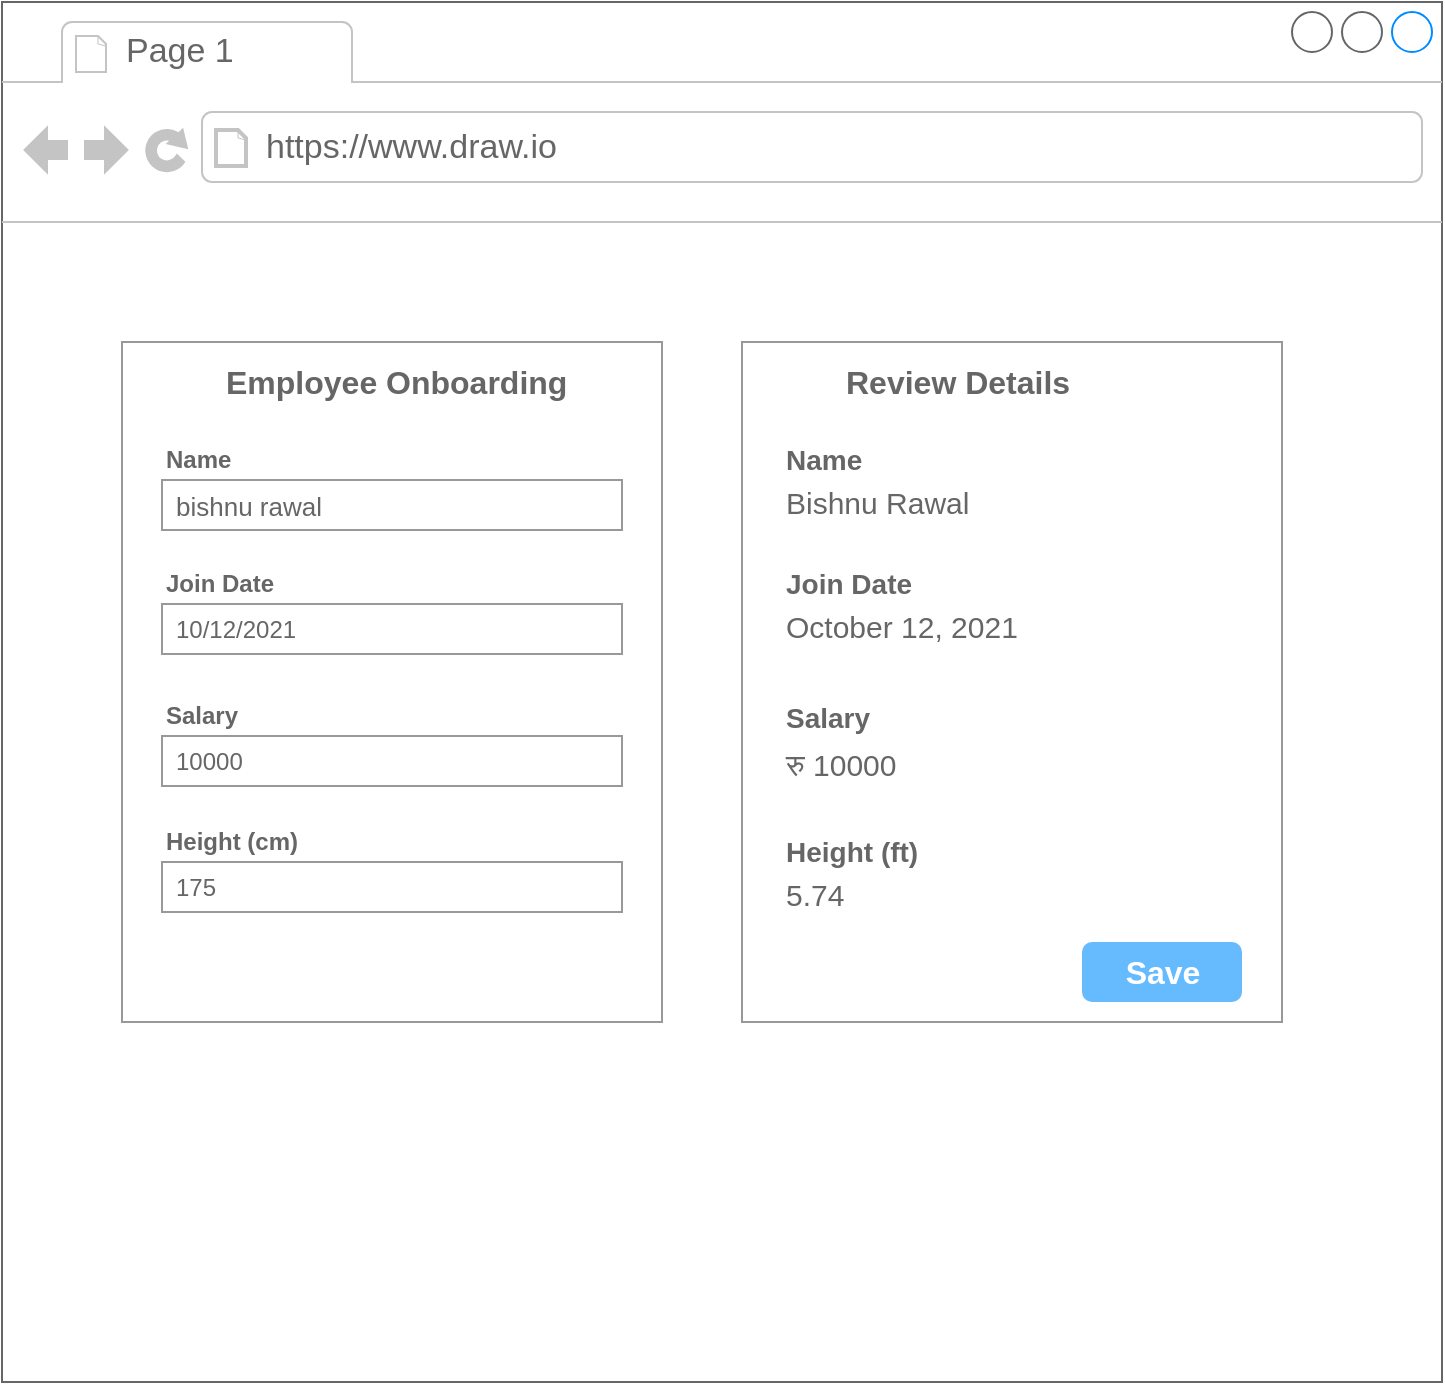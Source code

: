 <mxfile version="21.6.2" type="github">
  <diagram id="QfRjNa3fz2MPJ_dg_Rw2" name="pipes">
    <mxGraphModel dx="1050" dy="602" grid="1" gridSize="10" guides="1" tooltips="1" connect="1" arrows="1" fold="1" page="1" pageScale="1" pageWidth="850" pageHeight="1100" math="0" shadow="0">
      <root>
        <mxCell id="0" />
        <mxCell id="1" parent="0" />
        <mxCell id="ANCBs0r0Tn-Sa9Ewb1qD-1" value="" style="strokeWidth=1;shadow=0;dashed=0;align=center;html=1;shape=mxgraph.mockup.containers.browserWindow;rSize=0;strokeColor=#666666;strokeColor2=#008cff;strokeColor3=#c4c4c4;mainText=,;recursiveResize=0;" vertex="1" parent="1">
          <mxGeometry x="80" y="70" width="720" height="690" as="geometry" />
        </mxCell>
        <mxCell id="ANCBs0r0Tn-Sa9Ewb1qD-2" value="Page 1" style="strokeWidth=1;shadow=0;dashed=0;align=center;html=1;shape=mxgraph.mockup.containers.anchor;fontSize=17;fontColor=#666666;align=left;whiteSpace=wrap;" vertex="1" parent="ANCBs0r0Tn-Sa9Ewb1qD-1">
          <mxGeometry x="60" y="12" width="110" height="26" as="geometry" />
        </mxCell>
        <mxCell id="ANCBs0r0Tn-Sa9Ewb1qD-3" value="https://www.draw.io" style="strokeWidth=1;shadow=0;dashed=0;align=center;html=1;shape=mxgraph.mockup.containers.anchor;rSize=0;fontSize=17;fontColor=#666666;align=left;" vertex="1" parent="ANCBs0r0Tn-Sa9Ewb1qD-1">
          <mxGeometry x="130" y="60" width="250" height="26" as="geometry" />
        </mxCell>
        <mxCell id="ANCBs0r0Tn-Sa9Ewb1qD-15" value="" style="strokeWidth=1;shadow=0;dashed=0;align=center;html=1;shape=mxgraph.mockup.forms.rrect;rSize=0;strokeColor=#999999;fillColor=#ffffff;" vertex="1" parent="ANCBs0r0Tn-Sa9Ewb1qD-1">
          <mxGeometry x="60" y="170" width="270" height="340" as="geometry" />
        </mxCell>
        <mxCell id="ANCBs0r0Tn-Sa9Ewb1qD-16" value="Employee Onboarding" style="strokeWidth=1;shadow=0;dashed=0;align=center;html=1;shape=mxgraph.mockup.forms.anchor;fontSize=16;fontColor=#666666;align=left;resizeWidth=1;spacingLeft=0;fontStyle=1" vertex="1" parent="ANCBs0r0Tn-Sa9Ewb1qD-15">
          <mxGeometry width="180" height="20" relative="1" as="geometry">
            <mxPoint x="50" y="10" as="offset" />
          </mxGeometry>
        </mxCell>
        <mxCell id="ANCBs0r0Tn-Sa9Ewb1qD-18" value="&lt;b&gt;Name&lt;/b&gt;" style="strokeWidth=1;shadow=0;dashed=0;align=center;html=1;shape=mxgraph.mockup.forms.anchor;fontSize=12;fontColor=#666666;align=left;resizeWidth=1;spacingLeft=0;" vertex="1" parent="ANCBs0r0Tn-Sa9Ewb1qD-15">
          <mxGeometry width="125" height="20" relative="1" as="geometry">
            <mxPoint x="20" y="49" as="offset" />
          </mxGeometry>
        </mxCell>
        <mxCell id="ANCBs0r0Tn-Sa9Ewb1qD-19" value="bishnu rawal" style="strokeWidth=1;shadow=0;dashed=0;align=center;html=1;shape=mxgraph.mockup.forms.rrect;rSize=0;strokeColor=#999999;fontColor=#666666;align=left;spacingLeft=5;resizeWidth=1;fontSize=13;" vertex="1" parent="ANCBs0r0Tn-Sa9Ewb1qD-15">
          <mxGeometry width="230" height="25" relative="1" as="geometry">
            <mxPoint x="20" y="69" as="offset" />
          </mxGeometry>
        </mxCell>
        <mxCell id="ANCBs0r0Tn-Sa9Ewb1qD-20" value="Join Date" style="strokeWidth=1;shadow=0;dashed=0;align=center;html=1;shape=mxgraph.mockup.forms.anchor;fontSize=12;fontColor=#666666;align=left;resizeWidth=1;spacingLeft=0;fontStyle=1" vertex="1" parent="ANCBs0r0Tn-Sa9Ewb1qD-15">
          <mxGeometry width="125" height="20" relative="1" as="geometry">
            <mxPoint x="20" y="111" as="offset" />
          </mxGeometry>
        </mxCell>
        <mxCell id="ANCBs0r0Tn-Sa9Ewb1qD-21" value="10/12/2021" style="strokeWidth=1;shadow=0;dashed=0;align=center;html=1;shape=mxgraph.mockup.forms.rrect;rSize=0;strokeColor=#999999;fontColor=#666666;align=left;spacingLeft=5;resizeWidth=1;" vertex="1" parent="ANCBs0r0Tn-Sa9Ewb1qD-15">
          <mxGeometry width="230" height="25" relative="1" as="geometry">
            <mxPoint x="20" y="131" as="offset" />
          </mxGeometry>
        </mxCell>
        <mxCell id="ANCBs0r0Tn-Sa9Ewb1qD-28" value="Salary" style="strokeWidth=1;shadow=0;dashed=0;align=center;html=1;shape=mxgraph.mockup.forms.anchor;fontSize=12;fontColor=#666666;align=left;resizeWidth=1;spacingLeft=0;fontStyle=1" vertex="1" parent="ANCBs0r0Tn-Sa9Ewb1qD-15">
          <mxGeometry x="20" y="177" width="125.38" height="20" as="geometry" />
        </mxCell>
        <mxCell id="ANCBs0r0Tn-Sa9Ewb1qD-29" value="10000" style="strokeWidth=1;shadow=0;dashed=0;align=center;html=1;shape=mxgraph.mockup.forms.rrect;rSize=0;strokeColor=#999999;fontColor=#666666;align=left;spacingLeft=5;resizeWidth=1;" vertex="1" parent="ANCBs0r0Tn-Sa9Ewb1qD-15">
          <mxGeometry x="20" y="197" width="230" height="25" as="geometry" />
        </mxCell>
        <mxCell id="ANCBs0r0Tn-Sa9Ewb1qD-30" value="Height (cm)" style="strokeWidth=1;shadow=0;dashed=0;align=center;html=1;shape=mxgraph.mockup.forms.anchor;fontSize=12;fontColor=#666666;align=left;resizeWidth=1;spacingLeft=0;fontStyle=1" vertex="1" parent="ANCBs0r0Tn-Sa9Ewb1qD-15">
          <mxGeometry x="20" y="240" width="125.38" height="20" as="geometry" />
        </mxCell>
        <mxCell id="ANCBs0r0Tn-Sa9Ewb1qD-31" value="175" style="strokeWidth=1;shadow=0;dashed=0;align=center;html=1;shape=mxgraph.mockup.forms.rrect;rSize=0;strokeColor=#999999;fontColor=#666666;align=left;spacingLeft=5;resizeWidth=1;" vertex="1" parent="ANCBs0r0Tn-Sa9Ewb1qD-15">
          <mxGeometry x="20" y="260" width="230" height="25" as="geometry" />
        </mxCell>
        <mxCell id="ANCBs0r0Tn-Sa9Ewb1qD-32" value="" style="strokeWidth=1;shadow=0;dashed=0;align=center;html=1;shape=mxgraph.mockup.forms.rrect;rSize=0;strokeColor=#999999;fillColor=#ffffff;" vertex="1" parent="ANCBs0r0Tn-Sa9Ewb1qD-1">
          <mxGeometry x="370" y="170" width="270" height="340" as="geometry" />
        </mxCell>
        <mxCell id="ANCBs0r0Tn-Sa9Ewb1qD-33" value="Review Details" style="strokeWidth=1;shadow=0;dashed=0;align=center;html=1;shape=mxgraph.mockup.forms.anchor;fontSize=16;fontColor=#666666;align=left;resizeWidth=1;spacingLeft=0;fontStyle=1" vertex="1" parent="ANCBs0r0Tn-Sa9Ewb1qD-32">
          <mxGeometry width="180" height="20" relative="1" as="geometry">
            <mxPoint x="50" y="10" as="offset" />
          </mxGeometry>
        </mxCell>
        <mxCell id="ANCBs0r0Tn-Sa9Ewb1qD-34" value="&lt;b style=&quot;font-size: 14px;&quot;&gt;Name&lt;/b&gt;" style="strokeWidth=1;shadow=0;dashed=0;align=center;html=1;shape=mxgraph.mockup.forms.anchor;fontSize=14;fontColor=#666666;align=left;resizeWidth=1;spacingLeft=0;" vertex="1" parent="ANCBs0r0Tn-Sa9Ewb1qD-32">
          <mxGeometry width="125" height="20" relative="1" as="geometry">
            <mxPoint x="20" y="49" as="offset" />
          </mxGeometry>
        </mxCell>
        <mxCell id="ANCBs0r0Tn-Sa9Ewb1qD-36" value="&lt;font style=&quot;font-size: 14px;&quot;&gt;Join Date&lt;/font&gt;" style="strokeWidth=1;shadow=0;dashed=0;align=center;html=1;shape=mxgraph.mockup.forms.anchor;fontSize=12;fontColor=#666666;align=left;resizeWidth=1;spacingLeft=0;fontStyle=1" vertex="1" parent="ANCBs0r0Tn-Sa9Ewb1qD-32">
          <mxGeometry width="125" height="20" relative="1" as="geometry">
            <mxPoint x="20" y="111" as="offset" />
          </mxGeometry>
        </mxCell>
        <mxCell id="ANCBs0r0Tn-Sa9Ewb1qD-38" value="Save" style="strokeWidth=1;shadow=0;dashed=0;align=center;html=1;shape=mxgraph.mockup.forms.rrect;rSize=5;strokeColor=none;fontColor=#ffffff;fillColor=#66bbff;fontSize=16;fontStyle=1;" vertex="1" parent="ANCBs0r0Tn-Sa9Ewb1qD-32">
          <mxGeometry y="1" width="80" height="30" relative="1" as="geometry">
            <mxPoint x="170" y="-40" as="offset" />
          </mxGeometry>
        </mxCell>
        <mxCell id="ANCBs0r0Tn-Sa9Ewb1qD-39" value="Salary" style="strokeWidth=1;shadow=0;dashed=0;align=center;html=1;shape=mxgraph.mockup.forms.anchor;fontSize=14;fontColor=#666666;align=left;resizeWidth=1;spacingLeft=0;fontStyle=1" vertex="1" parent="ANCBs0r0Tn-Sa9Ewb1qD-32">
          <mxGeometry x="20" y="178" width="125.38" height="20" as="geometry" />
        </mxCell>
        <mxCell id="ANCBs0r0Tn-Sa9Ewb1qD-43" value="&lt;span style=&quot;font-size: 15px;&quot;&gt;Bishnu Rawal&lt;/span&gt;" style="strokeWidth=1;shadow=0;dashed=0;align=center;html=1;shape=mxgraph.mockup.forms.anchor;fontSize=15;fontColor=#666666;align=left;resizeWidth=1;spacingLeft=0;fontStyle=0" vertex="1" parent="ANCBs0r0Tn-Sa9Ewb1qD-32">
          <mxGeometry x="20" y="70" width="220" height="20" as="geometry" />
        </mxCell>
        <mxCell id="ANCBs0r0Tn-Sa9Ewb1qD-44" value="&lt;span style=&quot;font-size: 15px;&quot;&gt;October 12, 2021&lt;/span&gt;" style="strokeWidth=1;shadow=0;dashed=0;align=center;html=1;shape=mxgraph.mockup.forms.anchor;fontSize=15;fontColor=#666666;align=left;resizeWidth=1;spacingLeft=0;fontStyle=0" vertex="1" parent="ANCBs0r0Tn-Sa9Ewb1qD-32">
          <mxGeometry x="20" y="132" width="220" height="20" as="geometry" />
        </mxCell>
        <mxCell id="ANCBs0r0Tn-Sa9Ewb1qD-45" value="रु&amp;nbsp;&lt;span style=&quot;font-size: 15px;&quot;&gt;10000&lt;/span&gt;" style="strokeWidth=1;shadow=0;dashed=0;align=center;html=1;shape=mxgraph.mockup.forms.anchor;fontSize=15;fontColor=#666666;align=left;resizeWidth=1;spacingLeft=0;fontStyle=0" vertex="1" parent="ANCBs0r0Tn-Sa9Ewb1qD-32">
          <mxGeometry x="20" y="201" width="220" height="20" as="geometry" />
        </mxCell>
        <mxCell id="ANCBs0r0Tn-Sa9Ewb1qD-47" value="&lt;span style=&quot;font-size: 15px;&quot;&gt;5.74&lt;/span&gt;" style="strokeWidth=1;shadow=0;dashed=0;align=center;html=1;shape=mxgraph.mockup.forms.anchor;fontSize=15;fontColor=#666666;align=left;resizeWidth=1;spacingLeft=0;fontStyle=0" vertex="1" parent="ANCBs0r0Tn-Sa9Ewb1qD-32">
          <mxGeometry x="20" y="266" width="220" height="20" as="geometry" />
        </mxCell>
        <mxCell id="ANCBs0r0Tn-Sa9Ewb1qD-48" value="Height (ft)" style="strokeWidth=1;shadow=0;dashed=0;align=center;html=1;shape=mxgraph.mockup.forms.anchor;fontSize=14;fontColor=#666666;align=left;resizeWidth=1;spacingLeft=0;fontStyle=1" vertex="1" parent="ANCBs0r0Tn-Sa9Ewb1qD-32">
          <mxGeometry x="20" y="245" width="125.38" height="20" as="geometry" />
        </mxCell>
      </root>
    </mxGraphModel>
  </diagram>
</mxfile>
